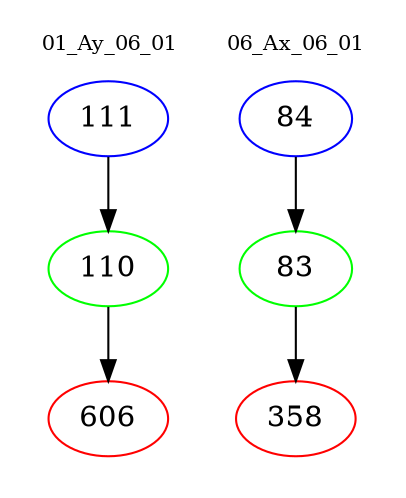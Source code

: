 digraph{
subgraph cluster_0 {
color = white
label = "01_Ay_06_01";
fontsize=10;
T0_111 [label="111", color="blue"]
T0_111 -> T0_110 [color="black"]
T0_110 [label="110", color="green"]
T0_110 -> T0_606 [color="black"]
T0_606 [label="606", color="red"]
}
subgraph cluster_1 {
color = white
label = "06_Ax_06_01";
fontsize=10;
T1_84 [label="84", color="blue"]
T1_84 -> T1_83 [color="black"]
T1_83 [label="83", color="green"]
T1_83 -> T1_358 [color="black"]
T1_358 [label="358", color="red"]
}
}
